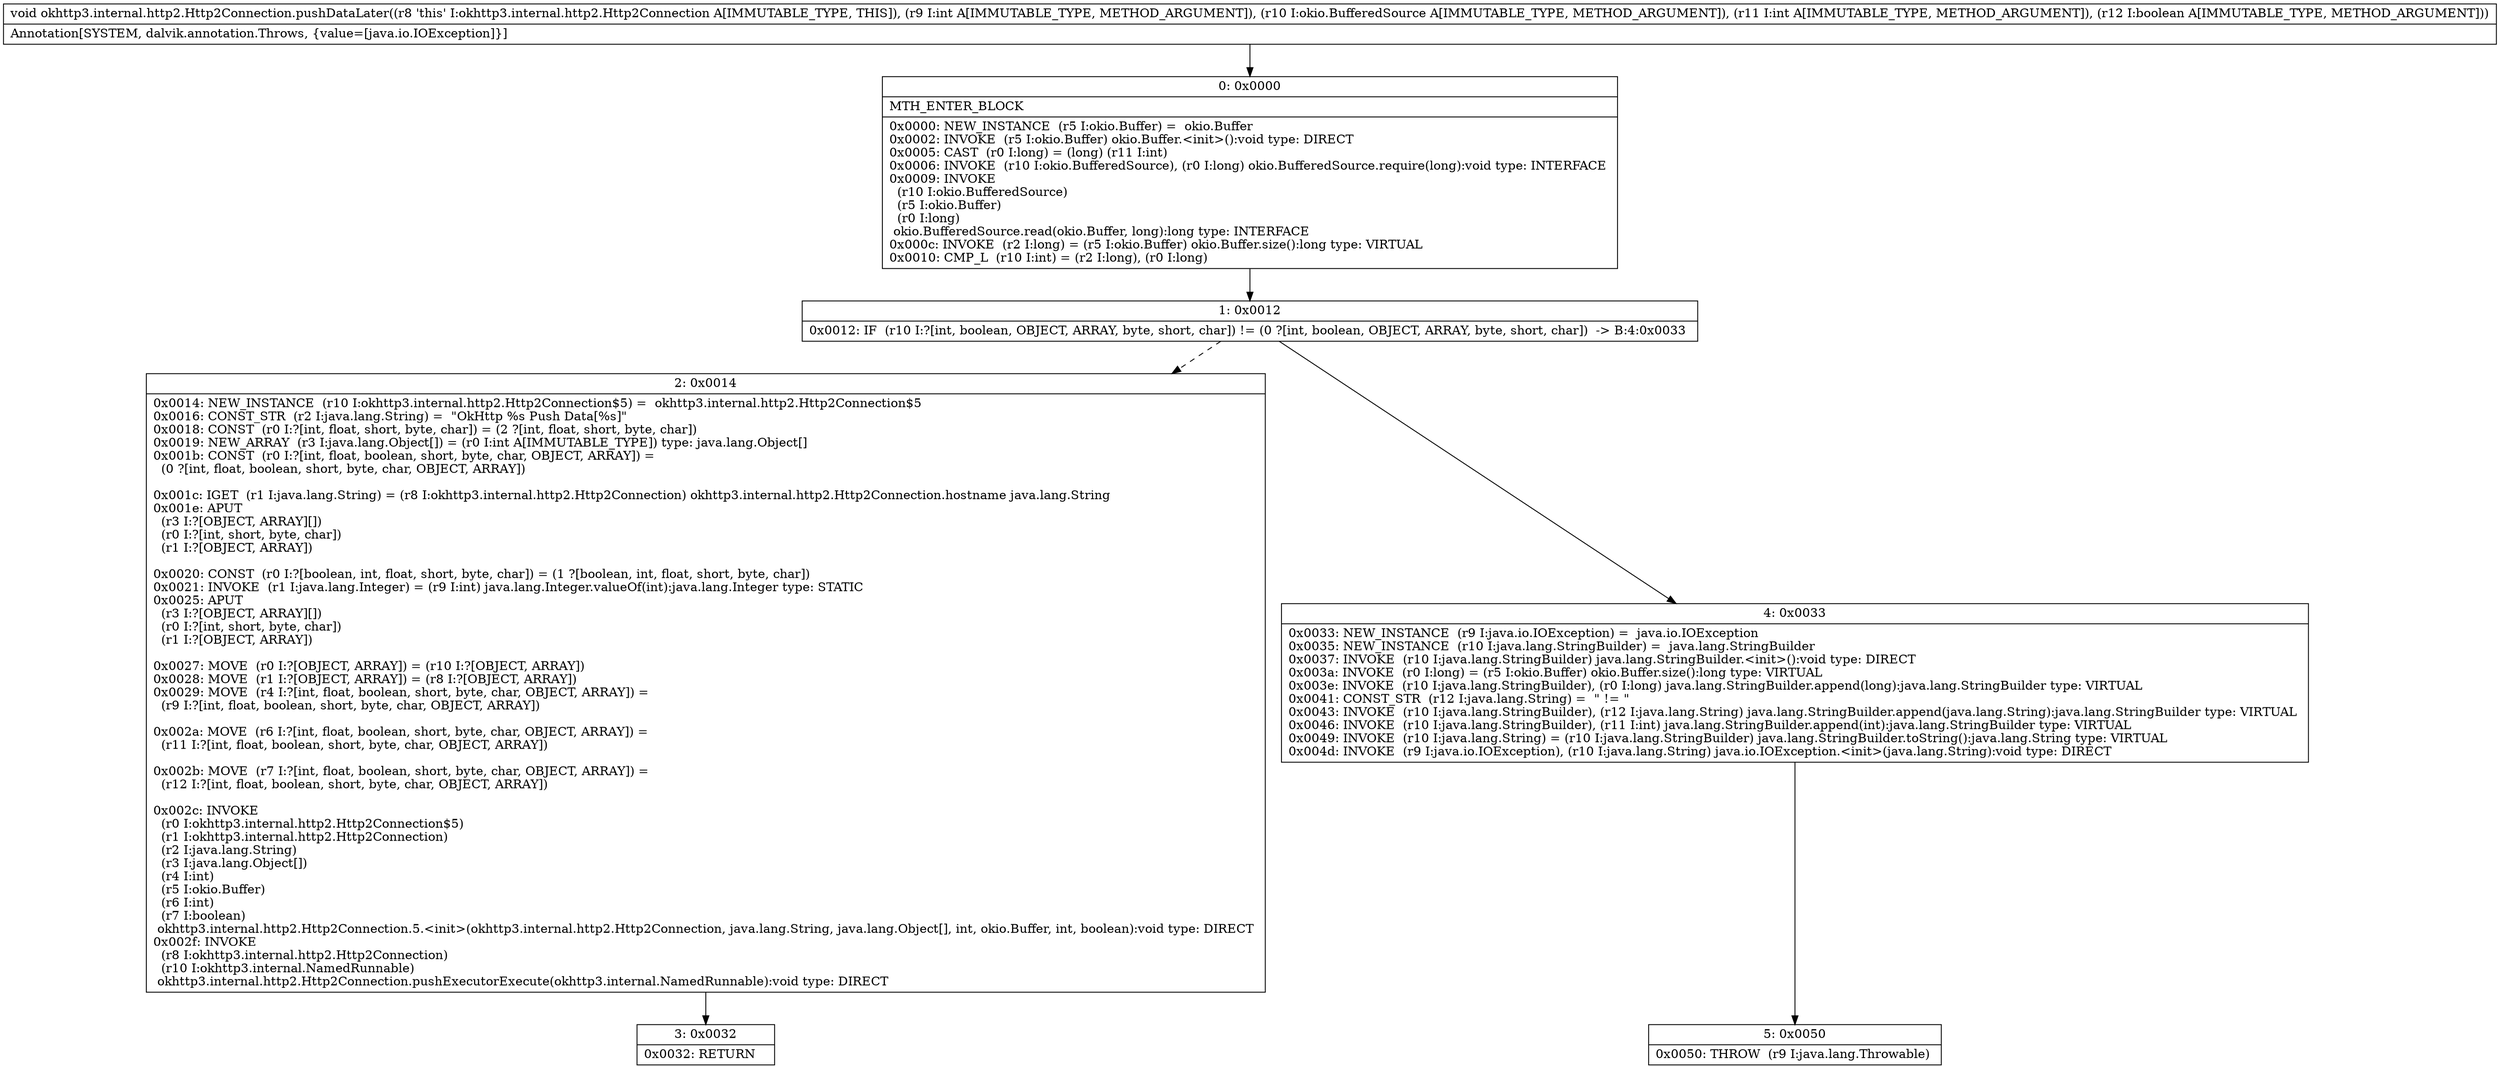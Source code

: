 digraph "CFG forokhttp3.internal.http2.Http2Connection.pushDataLater(ILokio\/BufferedSource;IZ)V" {
Node_0 [shape=record,label="{0\:\ 0x0000|MTH_ENTER_BLOCK\l|0x0000: NEW_INSTANCE  (r5 I:okio.Buffer) =  okio.Buffer \l0x0002: INVOKE  (r5 I:okio.Buffer) okio.Buffer.\<init\>():void type: DIRECT \l0x0005: CAST  (r0 I:long) = (long) (r11 I:int) \l0x0006: INVOKE  (r10 I:okio.BufferedSource), (r0 I:long) okio.BufferedSource.require(long):void type: INTERFACE \l0x0009: INVOKE  \l  (r10 I:okio.BufferedSource)\l  (r5 I:okio.Buffer)\l  (r0 I:long)\l okio.BufferedSource.read(okio.Buffer, long):long type: INTERFACE \l0x000c: INVOKE  (r2 I:long) = (r5 I:okio.Buffer) okio.Buffer.size():long type: VIRTUAL \l0x0010: CMP_L  (r10 I:int) = (r2 I:long), (r0 I:long) \l}"];
Node_1 [shape=record,label="{1\:\ 0x0012|0x0012: IF  (r10 I:?[int, boolean, OBJECT, ARRAY, byte, short, char]) != (0 ?[int, boolean, OBJECT, ARRAY, byte, short, char])  \-\> B:4:0x0033 \l}"];
Node_2 [shape=record,label="{2\:\ 0x0014|0x0014: NEW_INSTANCE  (r10 I:okhttp3.internal.http2.Http2Connection$5) =  okhttp3.internal.http2.Http2Connection$5 \l0x0016: CONST_STR  (r2 I:java.lang.String) =  \"OkHttp %s Push Data[%s]\" \l0x0018: CONST  (r0 I:?[int, float, short, byte, char]) = (2 ?[int, float, short, byte, char]) \l0x0019: NEW_ARRAY  (r3 I:java.lang.Object[]) = (r0 I:int A[IMMUTABLE_TYPE]) type: java.lang.Object[] \l0x001b: CONST  (r0 I:?[int, float, boolean, short, byte, char, OBJECT, ARRAY]) = \l  (0 ?[int, float, boolean, short, byte, char, OBJECT, ARRAY])\l \l0x001c: IGET  (r1 I:java.lang.String) = (r8 I:okhttp3.internal.http2.Http2Connection) okhttp3.internal.http2.Http2Connection.hostname java.lang.String \l0x001e: APUT  \l  (r3 I:?[OBJECT, ARRAY][])\l  (r0 I:?[int, short, byte, char])\l  (r1 I:?[OBJECT, ARRAY])\l \l0x0020: CONST  (r0 I:?[boolean, int, float, short, byte, char]) = (1 ?[boolean, int, float, short, byte, char]) \l0x0021: INVOKE  (r1 I:java.lang.Integer) = (r9 I:int) java.lang.Integer.valueOf(int):java.lang.Integer type: STATIC \l0x0025: APUT  \l  (r3 I:?[OBJECT, ARRAY][])\l  (r0 I:?[int, short, byte, char])\l  (r1 I:?[OBJECT, ARRAY])\l \l0x0027: MOVE  (r0 I:?[OBJECT, ARRAY]) = (r10 I:?[OBJECT, ARRAY]) \l0x0028: MOVE  (r1 I:?[OBJECT, ARRAY]) = (r8 I:?[OBJECT, ARRAY]) \l0x0029: MOVE  (r4 I:?[int, float, boolean, short, byte, char, OBJECT, ARRAY]) = \l  (r9 I:?[int, float, boolean, short, byte, char, OBJECT, ARRAY])\l \l0x002a: MOVE  (r6 I:?[int, float, boolean, short, byte, char, OBJECT, ARRAY]) = \l  (r11 I:?[int, float, boolean, short, byte, char, OBJECT, ARRAY])\l \l0x002b: MOVE  (r7 I:?[int, float, boolean, short, byte, char, OBJECT, ARRAY]) = \l  (r12 I:?[int, float, boolean, short, byte, char, OBJECT, ARRAY])\l \l0x002c: INVOKE  \l  (r0 I:okhttp3.internal.http2.Http2Connection$5)\l  (r1 I:okhttp3.internal.http2.Http2Connection)\l  (r2 I:java.lang.String)\l  (r3 I:java.lang.Object[])\l  (r4 I:int)\l  (r5 I:okio.Buffer)\l  (r6 I:int)\l  (r7 I:boolean)\l okhttp3.internal.http2.Http2Connection.5.\<init\>(okhttp3.internal.http2.Http2Connection, java.lang.String, java.lang.Object[], int, okio.Buffer, int, boolean):void type: DIRECT \l0x002f: INVOKE  \l  (r8 I:okhttp3.internal.http2.Http2Connection)\l  (r10 I:okhttp3.internal.NamedRunnable)\l okhttp3.internal.http2.Http2Connection.pushExecutorExecute(okhttp3.internal.NamedRunnable):void type: DIRECT \l}"];
Node_3 [shape=record,label="{3\:\ 0x0032|0x0032: RETURN   \l}"];
Node_4 [shape=record,label="{4\:\ 0x0033|0x0033: NEW_INSTANCE  (r9 I:java.io.IOException) =  java.io.IOException \l0x0035: NEW_INSTANCE  (r10 I:java.lang.StringBuilder) =  java.lang.StringBuilder \l0x0037: INVOKE  (r10 I:java.lang.StringBuilder) java.lang.StringBuilder.\<init\>():void type: DIRECT \l0x003a: INVOKE  (r0 I:long) = (r5 I:okio.Buffer) okio.Buffer.size():long type: VIRTUAL \l0x003e: INVOKE  (r10 I:java.lang.StringBuilder), (r0 I:long) java.lang.StringBuilder.append(long):java.lang.StringBuilder type: VIRTUAL \l0x0041: CONST_STR  (r12 I:java.lang.String) =  \" != \" \l0x0043: INVOKE  (r10 I:java.lang.StringBuilder), (r12 I:java.lang.String) java.lang.StringBuilder.append(java.lang.String):java.lang.StringBuilder type: VIRTUAL \l0x0046: INVOKE  (r10 I:java.lang.StringBuilder), (r11 I:int) java.lang.StringBuilder.append(int):java.lang.StringBuilder type: VIRTUAL \l0x0049: INVOKE  (r10 I:java.lang.String) = (r10 I:java.lang.StringBuilder) java.lang.StringBuilder.toString():java.lang.String type: VIRTUAL \l0x004d: INVOKE  (r9 I:java.io.IOException), (r10 I:java.lang.String) java.io.IOException.\<init\>(java.lang.String):void type: DIRECT \l}"];
Node_5 [shape=record,label="{5\:\ 0x0050|0x0050: THROW  (r9 I:java.lang.Throwable) \l}"];
MethodNode[shape=record,label="{void okhttp3.internal.http2.Http2Connection.pushDataLater((r8 'this' I:okhttp3.internal.http2.Http2Connection A[IMMUTABLE_TYPE, THIS]), (r9 I:int A[IMMUTABLE_TYPE, METHOD_ARGUMENT]), (r10 I:okio.BufferedSource A[IMMUTABLE_TYPE, METHOD_ARGUMENT]), (r11 I:int A[IMMUTABLE_TYPE, METHOD_ARGUMENT]), (r12 I:boolean A[IMMUTABLE_TYPE, METHOD_ARGUMENT]))  | Annotation[SYSTEM, dalvik.annotation.Throws, \{value=[java.io.IOException]\}]\l}"];
MethodNode -> Node_0;
Node_0 -> Node_1;
Node_1 -> Node_2[style=dashed];
Node_1 -> Node_4;
Node_2 -> Node_3;
Node_4 -> Node_5;
}

